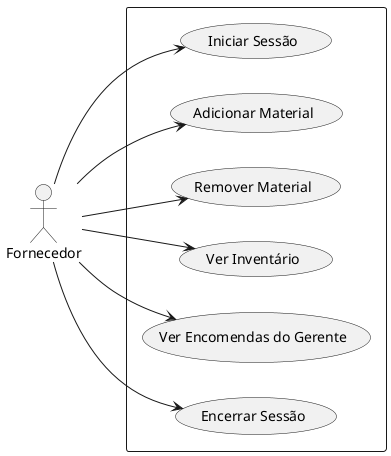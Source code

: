 @startuml
left to right direction
actor "Fornecedor" as fr
rectangle  {
  usecase "Iniciar Sessão" as UC1
  usecase "Adicionar Material" as UC2
  usecase "Remover Material" as UC3
  usecase "Ver Inventário" as UC4
  usecase "Ver Encomendas do Gerente" as UC5
  usecase "Encerrar Sessão" as UC6
}

fr --> UC1
fr --> UC2
fr --> UC3
fr --> UC4
fr --> UC5
fr --> UC6
@enduml